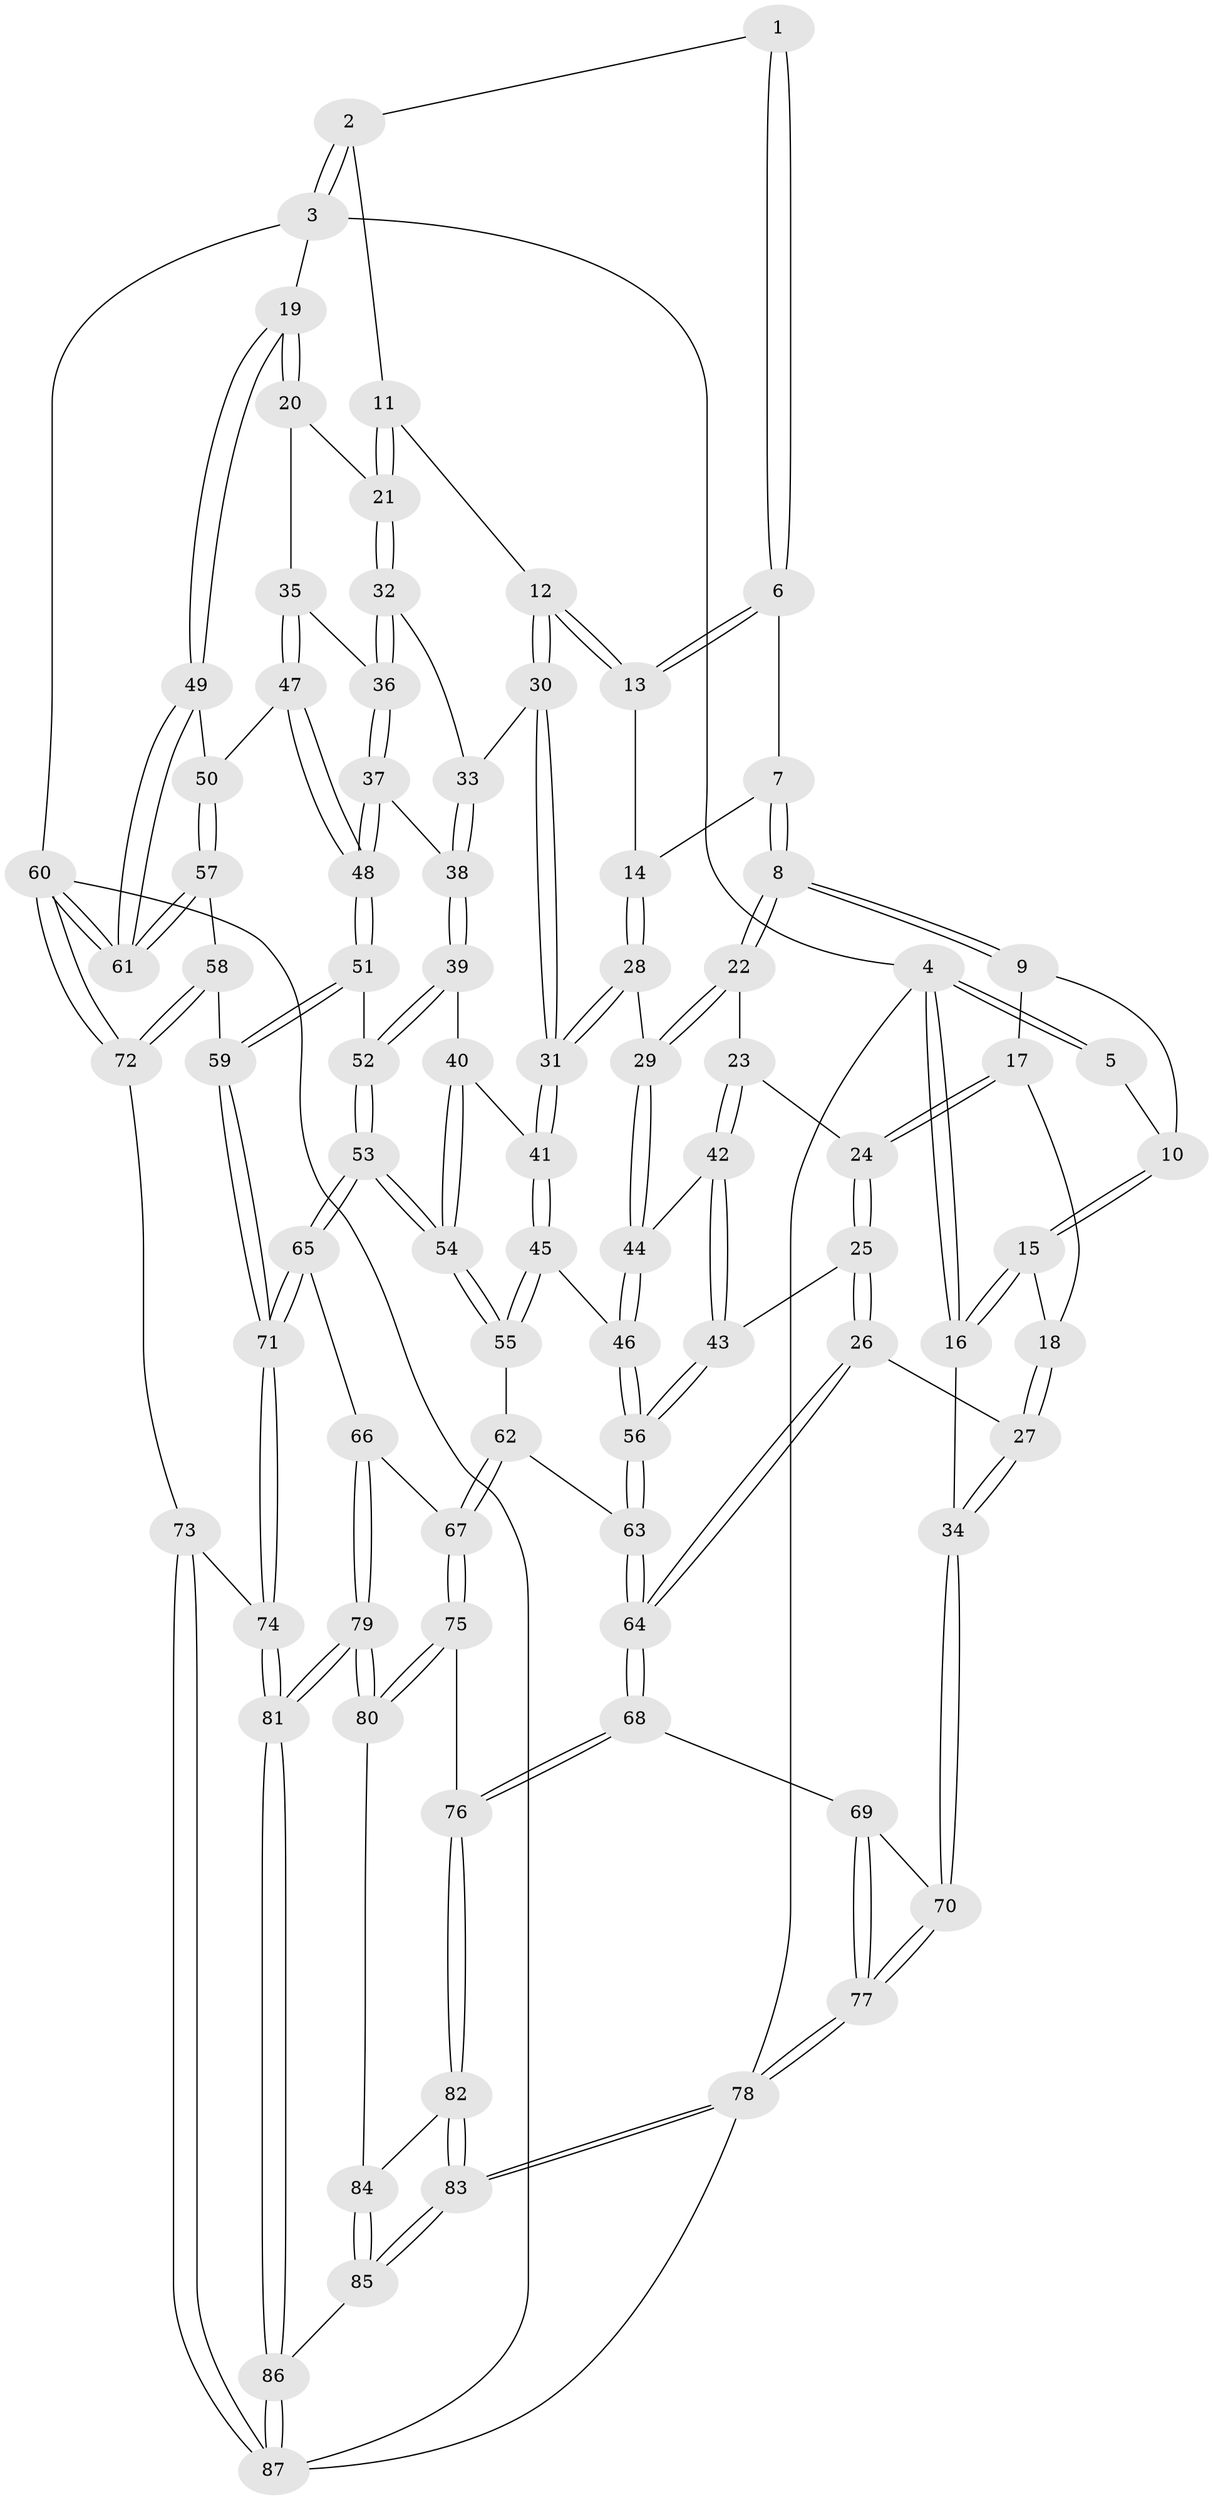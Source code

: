// Generated by graph-tools (version 1.1) at 2025/27/03/09/25 03:27:07]
// undirected, 87 vertices, 214 edges
graph export_dot {
graph [start="1"]
  node [color=gray90,style=filled];
  1 [pos="+0.3210852476898094+0"];
  2 [pos="+0.6267900332145466+0"];
  3 [pos="+1+0"];
  4 [pos="+0+0"];
  5 [pos="+0+0"];
  6 [pos="+0.32390806140971234+0"];
  7 [pos="+0.2970488313050804+0.04304357248362717"];
  8 [pos="+0.2523316737492558+0.13372413189006557"];
  9 [pos="+0.12632017243770036+0.12804788685355795"];
  10 [pos="+0.09166854505939617+0.10577095603351647"];
  11 [pos="+0.6149260201046141+0.1024473324402399"];
  12 [pos="+0.5760477928119205+0.13212555451360272"];
  13 [pos="+0.5474466518216553+0.13521576218780565"];
  14 [pos="+0.49447091575497115+0.16181857919965661"];
  15 [pos="+0+0.16161834318806154"];
  16 [pos="+0+0.21775826816776145"];
  17 [pos="+0.10457027804980987+0.19274049434601245"];
  18 [pos="+0.07425086550943578+0.2179425185790989"];
  19 [pos="+1+0.007187052714092936"];
  20 [pos="+0.8231006201324162+0.15557675305899335"];
  21 [pos="+0.7454757954889789+0.15010812302347615"];
  22 [pos="+0.25810454425085216+0.1500702038096349"];
  23 [pos="+0.1765997259677871+0.2883199089889118"];
  24 [pos="+0.11782916985139914+0.2388324998577329"];
  25 [pos="+0+0.4253341116853726"];
  26 [pos="+0+0.4481073423900566"];
  27 [pos="+0+0.448096176677639"];
  28 [pos="+0.4159923231034675+0.24792136974620685"];
  29 [pos="+0.351225932203507+0.2519075666667898"];
  30 [pos="+0.5944312013305524+0.2675284646179895"];
  31 [pos="+0.5129229447749901+0.3635591345904594"];
  32 [pos="+0.6808563688782844+0.2784262498023725"];
  33 [pos="+0.6191386102595234+0.27946716533152355"];
  34 [pos="+0+0.45649354908409456"];
  35 [pos="+0.7694816684355618+0.3212882018670555"];
  36 [pos="+0.7110285667745285+0.3152688493931632"];
  37 [pos="+0.6614689183003015+0.37033514102886933"];
  38 [pos="+0.6568390232056665+0.36947033165769166"];
  39 [pos="+0.5878773680509057+0.3948066230370732"];
  40 [pos="+0.5420583049502027+0.3804136123545498"];
  41 [pos="+0.5130396393831136+0.3651864658024631"];
  42 [pos="+0.16510842213695706+0.37205623284599953"];
  43 [pos="+0.16332362922283614+0.37347044828911913"];
  44 [pos="+0.30844043790858144+0.3594593851763477"];
  45 [pos="+0.45746832274133137+0.43563366522924457"];
  46 [pos="+0.33503081992847367+0.40506075854114626"];
  47 [pos="+0.8076161193853464+0.4068068566469769"];
  48 [pos="+0.7587728648467138+0.4850050984727154"];
  49 [pos="+1+0.16362340735864317"];
  50 [pos="+0.9787603214659776+0.35329542134063174"];
  51 [pos="+0.7476777922934622+0.5373095891102637"];
  52 [pos="+0.6809589957018309+0.5667364311715924"];
  53 [pos="+0.6465103467271623+0.5940849958719814"];
  54 [pos="+0.5929512030256044+0.5707254542141934"];
  55 [pos="+0.4694738270170605+0.5350887020622146"];
  56 [pos="+0.2766532319598944+0.5745611964720669"];
  57 [pos="+0.9160970057095009+0.5876182105804667"];
  58 [pos="+0.879497651948963+0.6001628499475412"];
  59 [pos="+0.8584113287452044+0.5997448262044516"];
  60 [pos="+1+0.8384603270473049"];
  61 [pos="+1+0.6418037383479808"];
  62 [pos="+0.4151032814296494+0.5792522301089121"];
  63 [pos="+0.2768029541234457+0.5900672460000733"];
  64 [pos="+0.23614594502277483+0.635632854129467"];
  65 [pos="+0.6289483099541333+0.6794547946951613"];
  66 [pos="+0.6249884562194251+0.6853836082792393"];
  67 [pos="+0.46567221564894384+0.7133306080740381"];
  68 [pos="+0.23327759509124352+0.6778099768154051"];
  69 [pos="+0.20051648314674014+0.6982061885934421"];
  70 [pos="+0+0.6055246704504269"];
  71 [pos="+0.8057725548281697+0.7712239735345129"];
  72 [pos="+0.9766964020220196+0.8401520389273512"];
  73 [pos="+0.9428542926999276+0.8511240227979613"];
  74 [pos="+0.8327532185459614+0.8532604068448539"];
  75 [pos="+0.42999778802376554+0.7630124149835698"];
  76 [pos="+0.29323657993746677+0.7615387223186866"];
  77 [pos="+0+1"];
  78 [pos="+0+1"];
  79 [pos="+0.6122843236124141+0.9329509427085487"];
  80 [pos="+0.4648359525468506+0.8266645060106271"];
  81 [pos="+0.6469108408576648+1"];
  82 [pos="+0.2885541481197939+0.809638369816958"];
  83 [pos="+0+1"];
  84 [pos="+0.36930728580696115+0.9078186846302632"];
  85 [pos="+0.40286529860632847+1"];
  86 [pos="+0.6252157117669127+1"];
  87 [pos="+0.881501292039531+1"];
  1 -- 2;
  1 -- 6;
  1 -- 6;
  2 -- 3;
  2 -- 3;
  2 -- 11;
  3 -- 4;
  3 -- 19;
  3 -- 60;
  4 -- 5;
  4 -- 5;
  4 -- 16;
  4 -- 16;
  4 -- 78;
  5 -- 10;
  6 -- 7;
  6 -- 13;
  6 -- 13;
  7 -- 8;
  7 -- 8;
  7 -- 14;
  8 -- 9;
  8 -- 9;
  8 -- 22;
  8 -- 22;
  9 -- 10;
  9 -- 17;
  10 -- 15;
  10 -- 15;
  11 -- 12;
  11 -- 21;
  11 -- 21;
  12 -- 13;
  12 -- 13;
  12 -- 30;
  12 -- 30;
  13 -- 14;
  14 -- 28;
  14 -- 28;
  15 -- 16;
  15 -- 16;
  15 -- 18;
  16 -- 34;
  17 -- 18;
  17 -- 24;
  17 -- 24;
  18 -- 27;
  18 -- 27;
  19 -- 20;
  19 -- 20;
  19 -- 49;
  19 -- 49;
  20 -- 21;
  20 -- 35;
  21 -- 32;
  21 -- 32;
  22 -- 23;
  22 -- 29;
  22 -- 29;
  23 -- 24;
  23 -- 42;
  23 -- 42;
  24 -- 25;
  24 -- 25;
  25 -- 26;
  25 -- 26;
  25 -- 43;
  26 -- 27;
  26 -- 64;
  26 -- 64;
  27 -- 34;
  27 -- 34;
  28 -- 29;
  28 -- 31;
  28 -- 31;
  29 -- 44;
  29 -- 44;
  30 -- 31;
  30 -- 31;
  30 -- 33;
  31 -- 41;
  31 -- 41;
  32 -- 33;
  32 -- 36;
  32 -- 36;
  33 -- 38;
  33 -- 38;
  34 -- 70;
  34 -- 70;
  35 -- 36;
  35 -- 47;
  35 -- 47;
  36 -- 37;
  36 -- 37;
  37 -- 38;
  37 -- 48;
  37 -- 48;
  38 -- 39;
  38 -- 39;
  39 -- 40;
  39 -- 52;
  39 -- 52;
  40 -- 41;
  40 -- 54;
  40 -- 54;
  41 -- 45;
  41 -- 45;
  42 -- 43;
  42 -- 43;
  42 -- 44;
  43 -- 56;
  43 -- 56;
  44 -- 46;
  44 -- 46;
  45 -- 46;
  45 -- 55;
  45 -- 55;
  46 -- 56;
  46 -- 56;
  47 -- 48;
  47 -- 48;
  47 -- 50;
  48 -- 51;
  48 -- 51;
  49 -- 50;
  49 -- 61;
  49 -- 61;
  50 -- 57;
  50 -- 57;
  51 -- 52;
  51 -- 59;
  51 -- 59;
  52 -- 53;
  52 -- 53;
  53 -- 54;
  53 -- 54;
  53 -- 65;
  53 -- 65;
  54 -- 55;
  54 -- 55;
  55 -- 62;
  56 -- 63;
  56 -- 63;
  57 -- 58;
  57 -- 61;
  57 -- 61;
  58 -- 59;
  58 -- 72;
  58 -- 72;
  59 -- 71;
  59 -- 71;
  60 -- 61;
  60 -- 61;
  60 -- 72;
  60 -- 72;
  60 -- 87;
  62 -- 63;
  62 -- 67;
  62 -- 67;
  63 -- 64;
  63 -- 64;
  64 -- 68;
  64 -- 68;
  65 -- 66;
  65 -- 71;
  65 -- 71;
  66 -- 67;
  66 -- 79;
  66 -- 79;
  67 -- 75;
  67 -- 75;
  68 -- 69;
  68 -- 76;
  68 -- 76;
  69 -- 70;
  69 -- 77;
  69 -- 77;
  70 -- 77;
  70 -- 77;
  71 -- 74;
  71 -- 74;
  72 -- 73;
  73 -- 74;
  73 -- 87;
  73 -- 87;
  74 -- 81;
  74 -- 81;
  75 -- 76;
  75 -- 80;
  75 -- 80;
  76 -- 82;
  76 -- 82;
  77 -- 78;
  77 -- 78;
  78 -- 83;
  78 -- 83;
  78 -- 87;
  79 -- 80;
  79 -- 80;
  79 -- 81;
  79 -- 81;
  80 -- 84;
  81 -- 86;
  81 -- 86;
  82 -- 83;
  82 -- 83;
  82 -- 84;
  83 -- 85;
  83 -- 85;
  84 -- 85;
  84 -- 85;
  85 -- 86;
  86 -- 87;
  86 -- 87;
}
